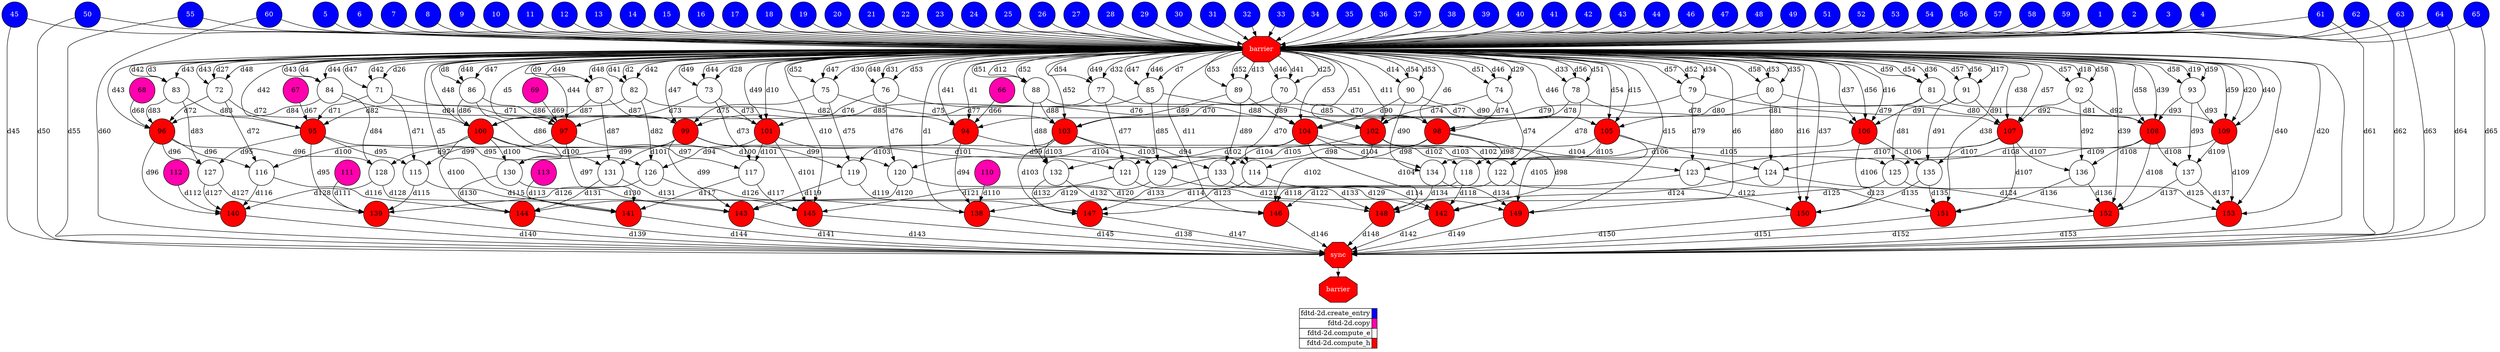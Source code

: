 digraph {
  rankdir=TB;
  labeljust="l";
  subgraph dependence_graph {
    ranksep=0.20;
    node[height=0.75];

1[shape=circle, style=filled fillcolor="#0000ff" fontcolor="#ffffff"];
2[shape=circle, style=filled fillcolor="#0000ff" fontcolor="#ffffff"];
3[shape=circle, style=filled fillcolor="#0000ff" fontcolor="#ffffff"];
4[shape=circle, style=filled fillcolor="#0000ff" fontcolor="#ffffff"];
5[shape=circle, style=filled fillcolor="#0000ff" fontcolor="#ffffff"];
6[shape=circle, style=filled fillcolor="#0000ff" fontcolor="#ffffff"];
7[shape=circle, style=filled fillcolor="#0000ff" fontcolor="#ffffff"];
8[shape=circle, style=filled fillcolor="#0000ff" fontcolor="#ffffff"];
9[shape=circle, style=filled fillcolor="#0000ff" fontcolor="#ffffff"];
10[shape=circle, style=filled fillcolor="#0000ff" fontcolor="#ffffff"];
11[shape=circle, style=filled fillcolor="#0000ff" fontcolor="#ffffff"];
12[shape=circle, style=filled fillcolor="#0000ff" fontcolor="#ffffff"];
13[shape=circle, style=filled fillcolor="#0000ff" fontcolor="#ffffff"];
14[shape=circle, style=filled fillcolor="#0000ff" fontcolor="#ffffff"];
15[shape=circle, style=filled fillcolor="#0000ff" fontcolor="#ffffff"];
16[shape=circle, style=filled fillcolor="#0000ff" fontcolor="#ffffff"];
17[shape=circle, style=filled fillcolor="#0000ff" fontcolor="#ffffff"];
18[shape=circle, style=filled fillcolor="#0000ff" fontcolor="#ffffff"];
19[shape=circle, style=filled fillcolor="#0000ff" fontcolor="#ffffff"];
20[shape=circle, style=filled fillcolor="#0000ff" fontcolor="#ffffff"];
21[shape=circle, style=filled fillcolor="#0000ff" fontcolor="#ffffff"];
22[shape=circle, style=filled fillcolor="#0000ff" fontcolor="#ffffff"];
23[shape=circle, style=filled fillcolor="#0000ff" fontcolor="#ffffff"];
24[shape=circle, style=filled fillcolor="#0000ff" fontcolor="#ffffff"];
25[shape=circle, style=filled fillcolor="#0000ff" fontcolor="#ffffff"];
26[shape=circle, style=filled fillcolor="#0000ff" fontcolor="#ffffff"];
27[shape=circle, style=filled fillcolor="#0000ff" fontcolor="#ffffff"];
28[shape=circle, style=filled fillcolor="#0000ff" fontcolor="#ffffff"];
29[shape=circle, style=filled fillcolor="#0000ff" fontcolor="#ffffff"];
30[shape=circle, style=filled fillcolor="#0000ff" fontcolor="#ffffff"];
31[shape=circle, style=filled fillcolor="#0000ff" fontcolor="#ffffff"];
32[shape=circle, style=filled fillcolor="#0000ff" fontcolor="#ffffff"];
33[shape=circle, style=filled fillcolor="#0000ff" fontcolor="#ffffff"];
34[shape=circle, style=filled fillcolor="#0000ff" fontcolor="#ffffff"];
35[shape=circle, style=filled fillcolor="#0000ff" fontcolor="#ffffff"];
36[shape=circle, style=filled fillcolor="#0000ff" fontcolor="#ffffff"];
37[shape=circle, style=filled fillcolor="#0000ff" fontcolor="#ffffff"];
38[shape=circle, style=filled fillcolor="#0000ff" fontcolor="#ffffff"];
39[shape=circle, style=filled fillcolor="#0000ff" fontcolor="#ffffff"];
40[shape=circle, style=filled fillcolor="#0000ff" fontcolor="#ffffff"];
41[shape=circle, style=filled fillcolor="#0000ff" fontcolor="#ffffff"];
42[shape=circle, style=filled fillcolor="#0000ff" fontcolor="#ffffff"];
43[shape=circle, style=filled fillcolor="#0000ff" fontcolor="#ffffff"];
44[shape=circle, style=filled fillcolor="#0000ff" fontcolor="#ffffff"];
45[shape=circle, style=filled fillcolor="#0000ff" fontcolor="#ffffff"];
46[shape=circle, style=filled fillcolor="#0000ff" fontcolor="#ffffff"];
47[shape=circle, style=filled fillcolor="#0000ff" fontcolor="#ffffff"];
48[shape=circle, style=filled fillcolor="#0000ff" fontcolor="#ffffff"];
49[shape=circle, style=filled fillcolor="#0000ff" fontcolor="#ffffff"];
50[shape=circle, style=filled fillcolor="#0000ff" fontcolor="#ffffff"];
51[shape=circle, style=filled fillcolor="#0000ff" fontcolor="#ffffff"];
52[shape=circle, style=filled fillcolor="#0000ff" fontcolor="#ffffff"];
53[shape=circle, style=filled fillcolor="#0000ff" fontcolor="#ffffff"];
54[shape=circle, style=filled fillcolor="#0000ff" fontcolor="#ffffff"];
55[shape=circle, style=filled fillcolor="#0000ff" fontcolor="#ffffff"];
56[shape=circle, style=filled fillcolor="#0000ff" fontcolor="#ffffff"];
57[shape=circle, style=filled fillcolor="#0000ff" fontcolor="#ffffff"];
58[shape=circle, style=filled fillcolor="#0000ff" fontcolor="#ffffff"];
59[shape=circle, style=filled fillcolor="#0000ff" fontcolor="#ffffff"];
60[shape=circle, style=filled fillcolor="#0000ff" fontcolor="#ffffff"];
61[shape=circle, style=filled fillcolor="#0000ff" fontcolor="#ffffff"];
62[shape=circle, style=filled fillcolor="#0000ff" fontcolor="#ffffff"];
63[shape=circle, style=filled fillcolor="#0000ff" fontcolor="#ffffff"];
64[shape=circle, style=filled fillcolor="#0000ff" fontcolor="#ffffff"];
65[shape=circle, style=filled fillcolor="#0000ff" fontcolor="#ffffff"];
Synchro1[label="barrier", shape=octagon, style=filled fillcolor="#ff0000" fontcolor="#FFFFFF"];
47 -> Synchro1;
13 -> Synchro1;
2 -> Synchro1;
56 -> Synchro1;
27 -> Synchro1;
17 -> Synchro1;
34 -> Synchro1;
36 -> Synchro1;
43 -> Synchro1;
19 -> Synchro1;
33 -> Synchro1;
26 -> Synchro1;
28 -> Synchro1;
29 -> Synchro1;
62 -> Synchro1;
5 -> Synchro1;
65 -> Synchro1;
11 -> Synchro1;
54 -> Synchro1;
18 -> Synchro1;
59 -> Synchro1;
57 -> Synchro1;
14 -> Synchro1;
58 -> Synchro1;
12 -> Synchro1;
44 -> Synchro1;
8 -> Synchro1;
39 -> Synchro1;
50 -> Synchro1;
10 -> Synchro1;
32 -> Synchro1;
21 -> Synchro1;
24 -> Synchro1;
7 -> Synchro1;
25 -> Synchro1;
35 -> Synchro1;
16 -> Synchro1;
20 -> Synchro1;
52 -> Synchro1;
53 -> Synchro1;
49 -> Synchro1;
30 -> Synchro1;
46 -> Synchro1;
4 -> Synchro1;
9 -> Synchro1;
6 -> Synchro1;
55 -> Synchro1;
63 -> Synchro1;
38 -> Synchro1;
41 -> Synchro1;
1 -> Synchro1;
15 -> Synchro1;
23 -> Synchro1;
37 -> Synchro1;
61 -> Synchro1;
45 -> Synchro1;
3 -> Synchro1;
51 -> Synchro1;
31 -> Synchro1;
64 -> Synchro1;
22 -> Synchro1;
48 -> Synchro1;
40 -> Synchro1;
60 -> Synchro1;
42 -> Synchro1;
66[shape=circle, style=filled fillcolor="#ff00ae" fontcolor="#000000"];
67[shape=circle, style=filled fillcolor="#ff00ae" fontcolor="#000000"];
68[shape=circle, style=filled fillcolor="#ff00ae" fontcolor="#000000"];
69[shape=circle, style=filled fillcolor="#ff00ae" fontcolor="#000000"];
70[shape=circle, style=filled fillcolor="#ffffff" fontcolor="#000000"];
Synchro1 -> 70[ label="d25" ];
Synchro1 -> 70[ label="d46" ];
Synchro1 -> 70[ label="d41" ];
71[shape=circle, style=filled fillcolor="#ffffff" fontcolor="#000000"];
Synchro1 -> 71[ label="d26" ];
Synchro1 -> 71[ label="d47" ];
Synchro1 -> 71[ label="d42" ];
72[shape=circle, style=filled fillcolor="#ffffff" fontcolor="#000000"];
Synchro1 -> 72[ label="d27" ];
Synchro1 -> 72[ label="d48" ];
Synchro1 -> 72[ label="d43" ];
73[shape=circle, style=filled fillcolor="#ffffff" fontcolor="#000000"];
Synchro1 -> 73[ label="d28" ];
Synchro1 -> 73[ label="d49" ];
Synchro1 -> 73[ label="d44" ];
74[shape=circle, style=filled fillcolor="#ffffff" fontcolor="#000000"];
Synchro1 -> 74[ label="d29" ];
Synchro1 -> 74[ label="d51" ];
Synchro1 -> 74[ label="d46" ];
75[shape=circle, style=filled fillcolor="#ffffff" fontcolor="#000000"];
Synchro1 -> 75[ label="d30" ];
Synchro1 -> 75[ label="d52" ];
Synchro1 -> 75[ label="d47" ];
76[shape=circle, style=filled fillcolor="#ffffff" fontcolor="#000000"];
Synchro1 -> 76[ label="d31" ];
Synchro1 -> 76[ label="d53" ];
Synchro1 -> 76[ label="d48" ];
77[shape=circle, style=filled fillcolor="#ffffff" fontcolor="#000000"];
Synchro1 -> 77[ label="d32" ];
Synchro1 -> 77[ label="d54" ];
Synchro1 -> 77[ label="d49" ];
78[shape=circle, style=filled fillcolor="#ffffff" fontcolor="#000000"];
Synchro1 -> 78[ label="d33" ];
Synchro1 -> 78[ label="d56" ];
Synchro1 -> 78[ label="d51" ];
79[shape=circle, style=filled fillcolor="#ffffff" fontcolor="#000000"];
Synchro1 -> 79[ label="d34" ];
Synchro1 -> 79[ label="d57" ];
Synchro1 -> 79[ label="d52" ];
80[shape=circle, style=filled fillcolor="#ffffff" fontcolor="#000000"];
Synchro1 -> 80[ label="d35" ];
Synchro1 -> 80[ label="d58" ];
Synchro1 -> 80[ label="d53" ];
81[shape=circle, style=filled fillcolor="#ffffff" fontcolor="#000000"];
Synchro1 -> 81[ label="d36" ];
Synchro1 -> 81[ label="d59" ];
Synchro1 -> 81[ label="d54" ];
82[shape=circle, style=filled fillcolor="#ffffff" fontcolor="#000000"];
Synchro1 -> 82[ label="d2" ];
Synchro1 -> 82[ label="d42" ];
Synchro1 -> 82[ label="d41" ];
83[shape=circle, style=filled fillcolor="#ffffff" fontcolor="#000000"];
Synchro1 -> 83[ label="d3" ];
Synchro1 -> 83[ label="d43" ];
Synchro1 -> 83[ label="d42" ];
84[shape=circle, style=filled fillcolor="#ffffff" fontcolor="#000000"];
Synchro1 -> 84[ label="d4" ];
Synchro1 -> 84[ label="d44" ];
Synchro1 -> 84[ label="d43" ];
85[shape=circle, style=filled fillcolor="#ffffff" fontcolor="#000000"];
Synchro1 -> 85[ label="d7" ];
Synchro1 -> 85[ label="d47" ];
Synchro1 -> 85[ label="d46" ];
86[shape=circle, style=filled fillcolor="#ffffff" fontcolor="#000000"];
Synchro1 -> 86[ label="d8" ];
Synchro1 -> 86[ label="d48" ];
Synchro1 -> 86[ label="d47" ];
87[shape=circle, style=filled fillcolor="#ffffff" fontcolor="#000000"];
Synchro1 -> 87[ label="d9" ];
Synchro1 -> 87[ label="d49" ];
Synchro1 -> 87[ label="d48" ];
88[shape=circle, style=filled fillcolor="#ffffff" fontcolor="#000000"];
Synchro1 -> 88[ label="d12" ];
Synchro1 -> 88[ label="d52" ];
Synchro1 -> 88[ label="d51" ];
89[shape=circle, style=filled fillcolor="#ffffff" fontcolor="#000000"];
Synchro1 -> 89[ label="d13" ];
Synchro1 -> 89[ label="d53" ];
Synchro1 -> 89[ label="d52" ];
90[shape=circle, style=filled fillcolor="#ffffff" fontcolor="#000000"];
Synchro1 -> 90[ label="d14" ];
Synchro1 -> 90[ label="d54" ];
Synchro1 -> 90[ label="d53" ];
91[shape=circle, style=filled fillcolor="#ffffff" fontcolor="#000000"];
Synchro1 -> 91[ label="d17" ];
Synchro1 -> 91[ label="d57" ];
Synchro1 -> 91[ label="d56" ];
92[shape=circle, style=filled fillcolor="#ffffff" fontcolor="#000000"];
Synchro1 -> 92[ label="d18" ];
Synchro1 -> 92[ label="d58" ];
Synchro1 -> 92[ label="d57" ];
93[shape=circle, style=filled fillcolor="#ffffff" fontcolor="#000000"];
Synchro1 -> 93[ label="d19" ];
Synchro1 -> 93[ label="d59" ];
Synchro1 -> 93[ label="d58" ];
94[shape=circle, style=filled fillcolor="#ff0000" fontcolor="#000000"];
Synchro1 -> 94[ label="d41" ];
82 -> 94[ label="d82" ];
Synchro1 -> 94[ label="d1" ];
70 -> 94[ label="d70" ];
66 -> 94[ label="d66" ];
95[shape=circle, style=filled fillcolor="#ff0000" fontcolor="#000000"];
Synchro1 -> 95[ label="d42" ];
83 -> 95[ label="d83" ];
82 -> 95[ label="d82" ];
71 -> 95[ label="d71" ];
67 -> 95[ label="d67" ];
96[shape=circle, style=filled fillcolor="#ff0000" fontcolor="#000000"];
Synchro1 -> 96[ label="d43" ];
84 -> 96[ label="d84" ];
83 -> 96[ label="d83" ];
72 -> 96[ label="d72" ];
68 -> 96[ label="d68" ];
97[shape=circle, style=filled fillcolor="#ff0000" fontcolor="#000000"];
Synchro1 -> 97[ label="d44" ];
Synchro1 -> 97[ label="d5" ];
84 -> 97[ label="d84" ];
73 -> 97[ label="d73" ];
69 -> 97[ label="d69" ];
98[shape=circle, style=filled fillcolor="#ff0000" fontcolor="#000000"];
Synchro1 -> 98[ label="d46" ];
85 -> 98[ label="d85" ];
Synchro1 -> 98[ label="d6" ];
74 -> 98[ label="d74" ];
70 -> 98[ label="d70" ];
99[shape=circle, style=filled fillcolor="#ff0000" fontcolor="#000000"];
Synchro1 -> 99[ label="d47" ];
86 -> 99[ label="d86" ];
85 -> 99[ label="d85" ];
75 -> 99[ label="d75" ];
71 -> 99[ label="d71" ];
100[shape=circle, style=filled fillcolor="#ff0000" fontcolor="#000000"];
Synchro1 -> 100[ label="d48" ];
87 -> 100[ label="d87" ];
86 -> 100[ label="d86" ];
76 -> 100[ label="d76" ];
72 -> 100[ label="d72" ];
101[shape=circle, style=filled fillcolor="#ff0000" fontcolor="#000000"];
Synchro1 -> 101[ label="d49" ];
Synchro1 -> 101[ label="d10" ];
87 -> 101[ label="d87" ];
77 -> 101[ label="d77" ];
73 -> 101[ label="d73" ];
102[shape=circle, style=filled fillcolor="#ff0000" fontcolor="#000000"];
Synchro1 -> 102[ label="d51" ];
88 -> 102[ label="d88" ];
Synchro1 -> 102[ label="d11" ];
78 -> 102[ label="d78" ];
74 -> 102[ label="d74" ];
103[shape=circle, style=filled fillcolor="#ff0000" fontcolor="#000000"];
Synchro1 -> 103[ label="d52" ];
89 -> 103[ label="d89" ];
88 -> 103[ label="d88" ];
79 -> 103[ label="d79" ];
75 -> 103[ label="d75" ];
104[shape=circle, style=filled fillcolor="#ff0000" fontcolor="#000000"];
Synchro1 -> 104[ label="d53" ];
90 -> 104[ label="d90" ];
89 -> 104[ label="d89" ];
80 -> 104[ label="d80" ];
76 -> 104[ label="d76" ];
105[shape=circle, style=filled fillcolor="#ff0000" fontcolor="#000000"];
Synchro1 -> 105[ label="d54" ];
Synchro1 -> 105[ label="d15" ];
90 -> 105[ label="d90" ];
81 -> 105[ label="d81" ];
77 -> 105[ label="d77" ];
106[shape=circle, style=filled fillcolor="#ff0000" fontcolor="#000000"];
Synchro1 -> 106[ label="d56" ];
91 -> 106[ label="d91" ];
Synchro1 -> 106[ label="d16" ];
Synchro1 -> 106[ label="d37" ];
78 -> 106[ label="d78" ];
107[shape=circle, style=filled fillcolor="#ff0000" fontcolor="#000000"];
Synchro1 -> 107[ label="d57" ];
92 -> 107[ label="d92" ];
91 -> 107[ label="d91" ];
Synchro1 -> 107[ label="d38" ];
79 -> 107[ label="d79" ];
108[shape=circle, style=filled fillcolor="#ff0000" fontcolor="#000000"];
Synchro1 -> 108[ label="d58" ];
93 -> 108[ label="d93" ];
92 -> 108[ label="d92" ];
Synchro1 -> 108[ label="d39" ];
80 -> 108[ label="d80" ];
109[shape=circle, style=filled fillcolor="#ff0000" fontcolor="#000000"];
Synchro1 -> 109[ label="d59" ];
Synchro1 -> 109[ label="d20" ];
93 -> 109[ label="d93" ];
Synchro1 -> 109[ label="d40" ];
81 -> 109[ label="d81" ];
110[shape=circle, style=filled fillcolor="#ff00ae" fontcolor="#000000"];
111[shape=circle, style=filled fillcolor="#ff00ae" fontcolor="#000000"];
112[shape=circle, style=filled fillcolor="#ff00ae" fontcolor="#000000"];
113[shape=circle, style=filled fillcolor="#ff00ae" fontcolor="#000000"];
114[shape=circle, style=filled fillcolor="#ffffff" fontcolor="#000000"];
70 -> 114[ label="d70" ];
98 -> 114[ label="d98" ];
94 -> 114[ label="d94" ];
115[shape=circle, style=filled fillcolor="#ffffff" fontcolor="#000000"];
71 -> 115[ label="d71" ];
99 -> 115[ label="d99" ];
95 -> 115[ label="d95" ];
116[shape=circle, style=filled fillcolor="#ffffff" fontcolor="#000000"];
72 -> 116[ label="d72" ];
100 -> 116[ label="d100" ];
96 -> 116[ label="d96" ];
117[shape=circle, style=filled fillcolor="#ffffff" fontcolor="#000000"];
73 -> 117[ label="d73" ];
101 -> 117[ label="d101" ];
97 -> 117[ label="d97" ];
118[shape=circle, style=filled fillcolor="#ffffff" fontcolor="#000000"];
74 -> 118[ label="d74" ];
102 -> 118[ label="d102" ];
98 -> 118[ label="d98" ];
119[shape=circle, style=filled fillcolor="#ffffff" fontcolor="#000000"];
75 -> 119[ label="d75" ];
103 -> 119[ label="d103" ];
99 -> 119[ label="d99" ];
120[shape=circle, style=filled fillcolor="#ffffff" fontcolor="#000000"];
76 -> 120[ label="d76" ];
104 -> 120[ label="d104" ];
100 -> 120[ label="d100" ];
121[shape=circle, style=filled fillcolor="#ffffff" fontcolor="#000000"];
77 -> 121[ label="d77" ];
105 -> 121[ label="d105" ];
101 -> 121[ label="d101" ];
122[shape=circle, style=filled fillcolor="#ffffff" fontcolor="#000000"];
78 -> 122[ label="d78" ];
106 -> 122[ label="d106" ];
102 -> 122[ label="d102" ];
123[shape=circle, style=filled fillcolor="#ffffff" fontcolor="#000000"];
79 -> 123[ label="d79" ];
107 -> 123[ label="d107" ];
103 -> 123[ label="d103" ];
124[shape=circle, style=filled fillcolor="#ffffff" fontcolor="#000000"];
80 -> 124[ label="d80" ];
108 -> 124[ label="d108" ];
104 -> 124[ label="d104" ];
125[shape=circle, style=filled fillcolor="#ffffff" fontcolor="#000000"];
81 -> 125[ label="d81" ];
109 -> 125[ label="d109" ];
105 -> 125[ label="d105" ];
126[shape=circle, style=filled fillcolor="#ffffff" fontcolor="#000000"];
82 -> 126[ label="d82" ];
95 -> 126[ label="d95" ];
94 -> 126[ label="d94" ];
127[shape=circle, style=filled fillcolor="#ffffff" fontcolor="#000000"];
83 -> 127[ label="d83" ];
96 -> 127[ label="d96" ];
95 -> 127[ label="d95" ];
128[shape=circle, style=filled fillcolor="#ffffff" fontcolor="#000000"];
84 -> 128[ label="d84" ];
97 -> 128[ label="d97" ];
96 -> 128[ label="d96" ];
129[shape=circle, style=filled fillcolor="#ffffff" fontcolor="#000000"];
85 -> 129[ label="d85" ];
99 -> 129[ label="d99" ];
98 -> 129[ label="d98" ];
130[shape=circle, style=filled fillcolor="#ffffff" fontcolor="#000000"];
86 -> 130[ label="d86" ];
100 -> 130[ label="d100" ];
99 -> 130[ label="d99" ];
131[shape=circle, style=filled fillcolor="#ffffff" fontcolor="#000000"];
87 -> 131[ label="d87" ];
101 -> 131[ label="d101" ];
100 -> 131[ label="d100" ];
132[shape=circle, style=filled fillcolor="#ffffff" fontcolor="#000000"];
88 -> 132[ label="d88" ];
103 -> 132[ label="d103" ];
102 -> 132[ label="d102" ];
133[shape=circle, style=filled fillcolor="#ffffff" fontcolor="#000000"];
89 -> 133[ label="d89" ];
104 -> 133[ label="d104" ];
103 -> 133[ label="d103" ];
134[shape=circle, style=filled fillcolor="#ffffff" fontcolor="#000000"];
90 -> 134[ label="d90" ];
105 -> 134[ label="d105" ];
104 -> 134[ label="d104" ];
135[shape=circle, style=filled fillcolor="#ffffff" fontcolor="#000000"];
91 -> 135[ label="d91" ];
107 -> 135[ label="d107" ];
106 -> 135[ label="d106" ];
136[shape=circle, style=filled fillcolor="#ffffff" fontcolor="#000000"];
92 -> 136[ label="d92" ];
108 -> 136[ label="d108" ];
107 -> 136[ label="d107" ];
137[shape=circle, style=filled fillcolor="#ffffff" fontcolor="#000000"];
93 -> 137[ label="d93" ];
109 -> 137[ label="d109" ];
108 -> 137[ label="d108" ];
138[shape=circle, style=filled fillcolor="#ff0000" fontcolor="#000000"];
94 -> 138[ label="d94" ];
126 -> 138[ label="d126" ];
Synchro1 -> 138[ label="d1" ];
114 -> 138[ label="d114" ];
110 -> 138[ label="d110" ];
139[shape=circle, style=filled fillcolor="#ff0000" fontcolor="#000000"];
95 -> 139[ label="d95" ];
127 -> 139[ label="d127" ];
126 -> 139[ label="d126" ];
115 -> 139[ label="d115" ];
111 -> 139[ label="d111" ];
140[shape=circle, style=filled fillcolor="#ff0000" fontcolor="#000000"];
96 -> 140[ label="d96" ];
128 -> 140[ label="d128" ];
127 -> 140[ label="d127" ];
116 -> 140[ label="d116" ];
112 -> 140[ label="d112" ];
141[shape=circle, style=filled fillcolor="#ff0000" fontcolor="#000000"];
97 -> 141[ label="d97" ];
Synchro1 -> 141[ label="d5" ];
128 -> 141[ label="d128" ];
117 -> 141[ label="d117" ];
113 -> 141[ label="d113" ];
142[shape=circle, style=filled fillcolor="#ff0000" fontcolor="#000000"];
98 -> 142[ label="d98" ];
129 -> 142[ label="d129" ];
Synchro1 -> 142[ label="d6" ];
118 -> 142[ label="d118" ];
114 -> 142[ label="d114" ];
143[shape=circle, style=filled fillcolor="#ff0000" fontcolor="#000000"];
99 -> 143[ label="d99" ];
130 -> 143[ label="d130" ];
129 -> 143[ label="d129" ];
119 -> 143[ label="d119" ];
115 -> 143[ label="d115" ];
144[shape=circle, style=filled fillcolor="#ff0000" fontcolor="#000000"];
100 -> 144[ label="d100" ];
131 -> 144[ label="d131" ];
130 -> 144[ label="d130" ];
120 -> 144[ label="d120" ];
116 -> 144[ label="d116" ];
145[shape=circle, style=filled fillcolor="#ff0000" fontcolor="#000000"];
101 -> 145[ label="d101" ];
Synchro1 -> 145[ label="d10" ];
131 -> 145[ label="d131" ];
121 -> 145[ label="d121" ];
117 -> 145[ label="d117" ];
146[shape=circle, style=filled fillcolor="#ff0000" fontcolor="#000000"];
102 -> 146[ label="d102" ];
132 -> 146[ label="d132" ];
Synchro1 -> 146[ label="d11" ];
122 -> 146[ label="d122" ];
118 -> 146[ label="d118" ];
147[shape=circle, style=filled fillcolor="#ff0000" fontcolor="#000000"];
103 -> 147[ label="d103" ];
133 -> 147[ label="d133" ];
132 -> 147[ label="d132" ];
123 -> 147[ label="d123" ];
119 -> 147[ label="d119" ];
148[shape=circle, style=filled fillcolor="#ff0000" fontcolor="#000000"];
104 -> 148[ label="d104" ];
134 -> 148[ label="d134" ];
133 -> 148[ label="d133" ];
124 -> 148[ label="d124" ];
120 -> 148[ label="d120" ];
149[shape=circle, style=filled fillcolor="#ff0000" fontcolor="#000000"];
105 -> 149[ label="d105" ];
Synchro1 -> 149[ label="d15" ];
134 -> 149[ label="d134" ];
125 -> 149[ label="d125" ];
121 -> 149[ label="d121" ];
150[shape=circle, style=filled fillcolor="#ff0000" fontcolor="#000000"];
106 -> 150[ label="d106" ];
135 -> 150[ label="d135" ];
Synchro1 -> 150[ label="d16" ];
Synchro1 -> 150[ label="d37" ];
122 -> 150[ label="d122" ];
151[shape=circle, style=filled fillcolor="#ff0000" fontcolor="#000000"];
107 -> 151[ label="d107" ];
136 -> 151[ label="d136" ];
135 -> 151[ label="d135" ];
Synchro1 -> 151[ label="d38" ];
123 -> 151[ label="d123" ];
152[shape=circle, style=filled fillcolor="#ff0000" fontcolor="#000000"];
108 -> 152[ label="d108" ];
137 -> 152[ label="d137" ];
136 -> 152[ label="d136" ];
Synchro1 -> 152[ label="d39" ];
124 -> 152[ label="d124" ];
153[shape=circle, style=filled fillcolor="#ff0000" fontcolor="#000000"];
109 -> 153[ label="d109" ];
Synchro1 -> 153[ label="d20" ];
137 -> 153[ label="d137" ];
Synchro1 -> 153[ label="d40" ];
125 -> 153[ label="d125" ];
Synchro2[label="sync", shape=octagon, style=filled fillcolor="#ff0000" fontcolor="#FFFFFF"];
Synchro1 -> Synchro2;
138 -> Synchro2[ label="d138" ];
139 -> Synchro2[ label="d139" ];
140 -> Synchro2[ label="d140" ];
141 -> Synchro2[ label="d141" ];
45 -> Synchro2[ label="d45" ];
142 -> Synchro2[ label="d142" ];
143 -> Synchro2[ label="d143" ];
144 -> Synchro2[ label="d144" ];
145 -> Synchro2[ label="d145" ];
50 -> Synchro2[ label="d50" ];
146 -> Synchro2[ label="d146" ];
147 -> Synchro2[ label="d147" ];
148 -> Synchro2[ label="d148" ];
149 -> Synchro2[ label="d149" ];
55 -> Synchro2[ label="d55" ];
150 -> Synchro2[ label="d150" ];
151 -> Synchro2[ label="d151" ];
152 -> Synchro2[ label="d152" ];
153 -> Synchro2[ label="d153" ];
60 -> Synchro2[ label="d60" ];
61 -> Synchro2[ label="d61" ];
62 -> Synchro2[ label="d62" ];
63 -> Synchro2[ label="d63" ];
64 -> Synchro2[ label="d64" ];
65 -> Synchro2[ label="d65" ];
Synchro3[label="barrier", shape=octagon, style=filled fillcolor="#ff0000" fontcolor="#FFFFFF"];
Synchro2 -> Synchro3;  }
  subgraph legend {
    rank=sink;
    node [shape=plaintext, height=0.75];
    ranksep=0.20;
    label = "Legend";
    key [label=<
      <table border="0" cellpadding="2" cellspacing="0" cellborder="1">
<tr>
<td align="right">fdtd-2d.create_entry</td>
<td bgcolor="#0000ff">&nbsp;</td>
</tr>
<tr>
<td align="right">fdtd-2d.copy</td>
<td bgcolor="#ff00ae">&nbsp;</td>
</tr>
<tr>
<td align="right">fdtd-2d.compute_e</td>
<td bgcolor="#ffffff">&nbsp;</td>
</tr>
<tr>
<td align="right">fdtd-2d.compute_h</td>
<td bgcolor="#ff0000">&nbsp;</td>
</tr>
      </table>
    >]
  }
}
